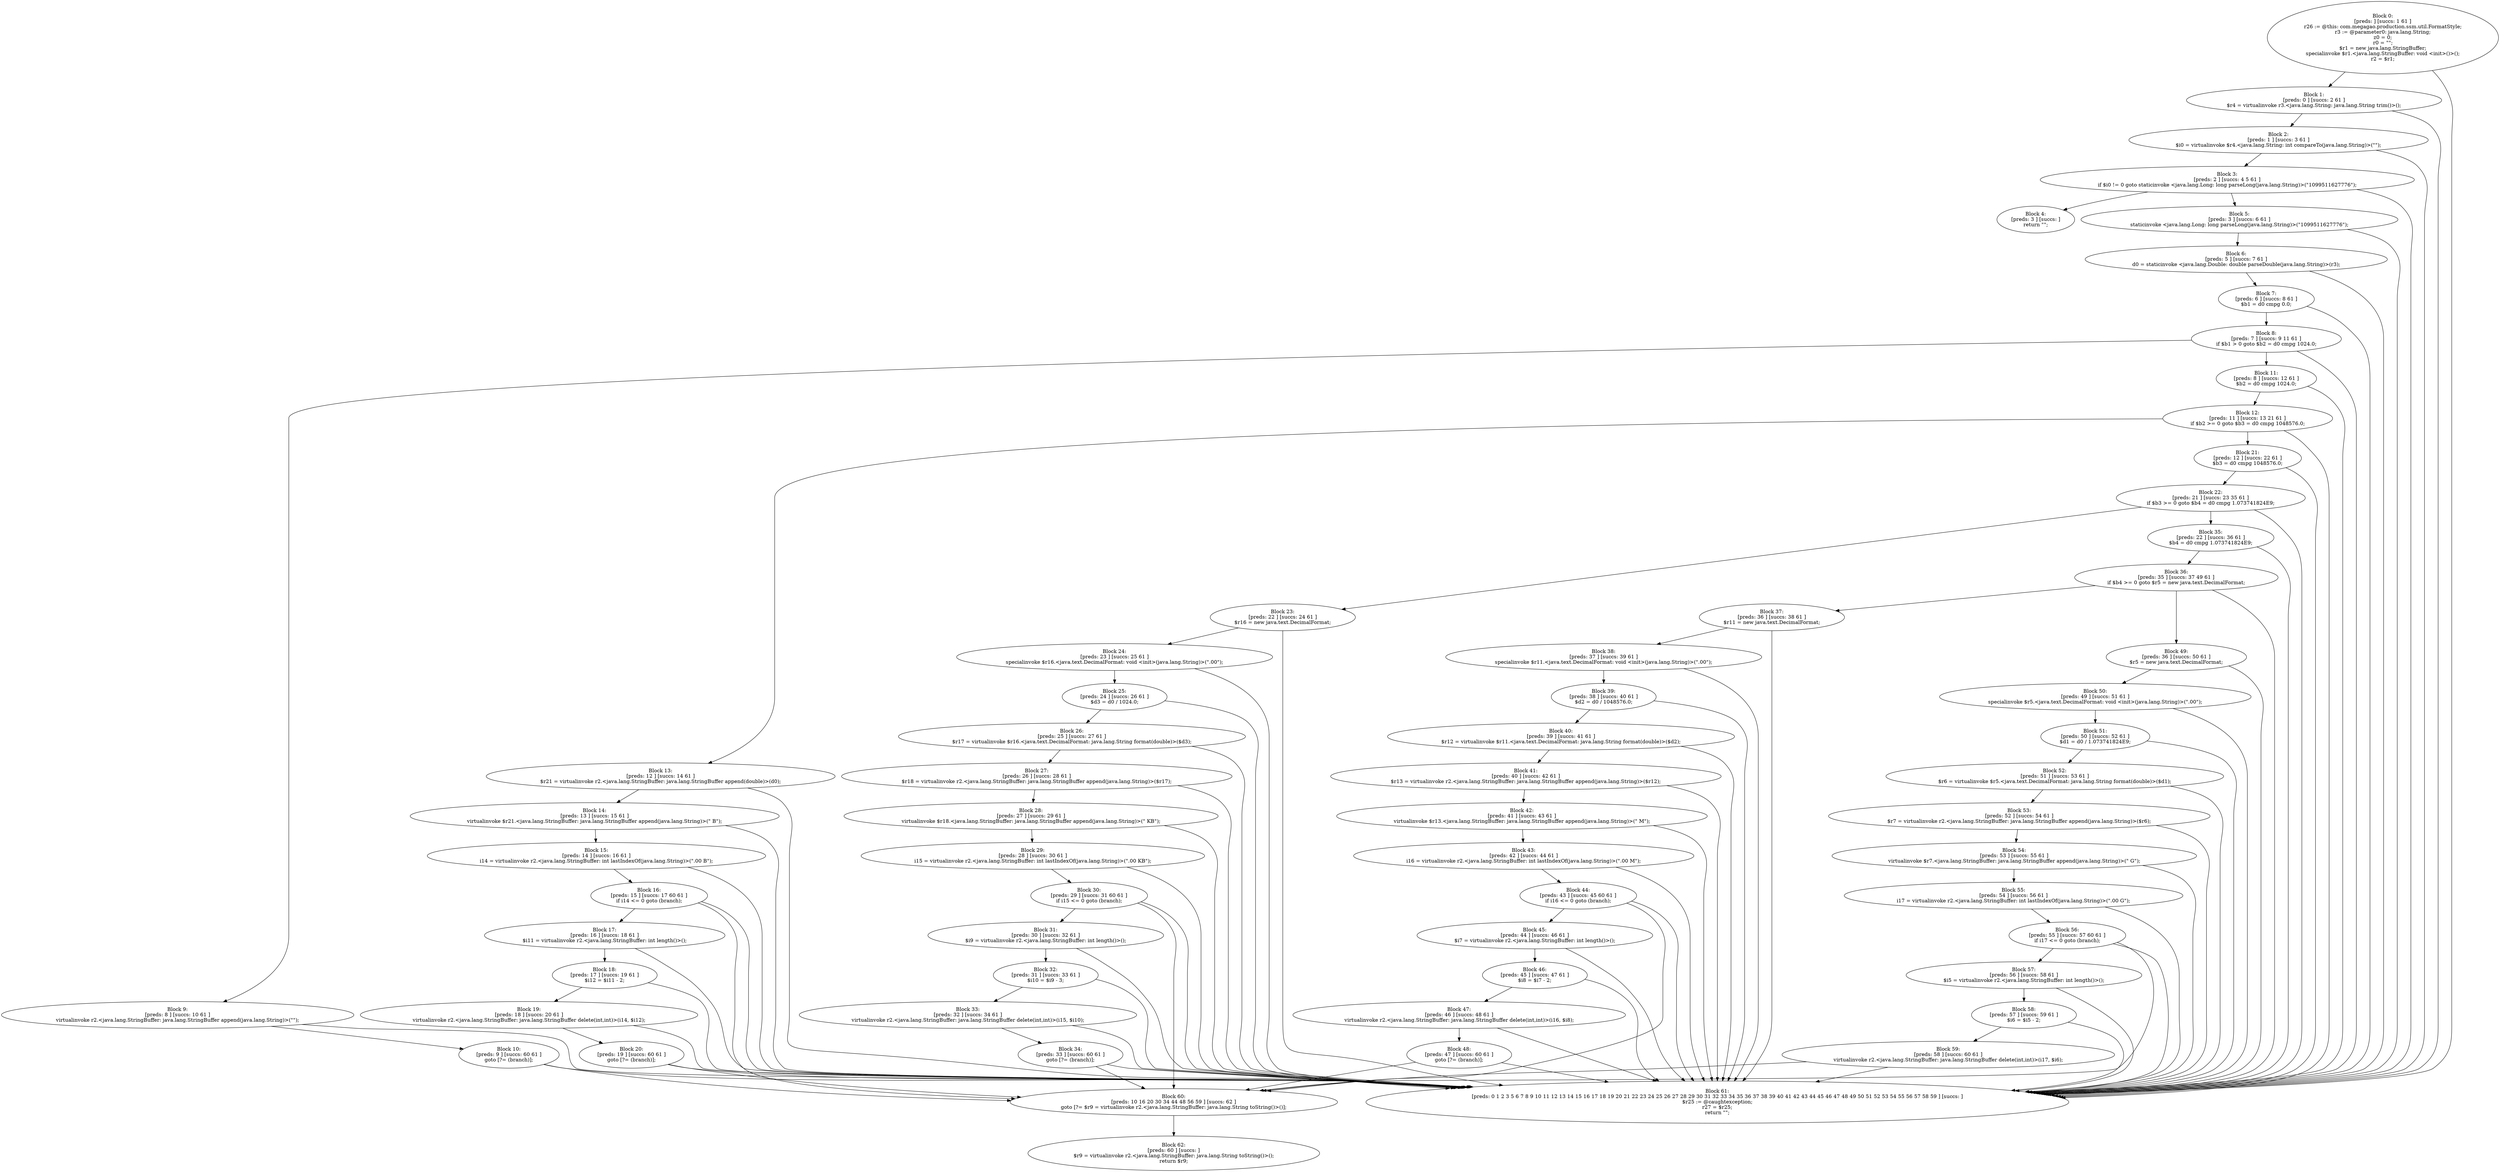 digraph "unitGraph" {
    "Block 0:
[preds: ] [succs: 1 61 ]
r26 := @this: com.megagao.production.ssm.util.FormatStyle;
r3 := @parameter0: java.lang.String;
z0 = 0;
r0 = \"\";
$r1 = new java.lang.StringBuffer;
specialinvoke $r1.<java.lang.StringBuffer: void <init>()>();
r2 = $r1;
"
    "Block 1:
[preds: 0 ] [succs: 2 61 ]
$r4 = virtualinvoke r3.<java.lang.String: java.lang.String trim()>();
"
    "Block 2:
[preds: 1 ] [succs: 3 61 ]
$i0 = virtualinvoke $r4.<java.lang.String: int compareTo(java.lang.String)>(\"\");
"
    "Block 3:
[preds: 2 ] [succs: 4 5 61 ]
if $i0 != 0 goto staticinvoke <java.lang.Long: long parseLong(java.lang.String)>(\"1099511627776\");
"
    "Block 4:
[preds: 3 ] [succs: ]
return \"\";
"
    "Block 5:
[preds: 3 ] [succs: 6 61 ]
staticinvoke <java.lang.Long: long parseLong(java.lang.String)>(\"1099511627776\");
"
    "Block 6:
[preds: 5 ] [succs: 7 61 ]
d0 = staticinvoke <java.lang.Double: double parseDouble(java.lang.String)>(r3);
"
    "Block 7:
[preds: 6 ] [succs: 8 61 ]
$b1 = d0 cmpg 0.0;
"
    "Block 8:
[preds: 7 ] [succs: 9 11 61 ]
if $b1 > 0 goto $b2 = d0 cmpg 1024.0;
"
    "Block 9:
[preds: 8 ] [succs: 10 61 ]
virtualinvoke r2.<java.lang.StringBuffer: java.lang.StringBuffer append(java.lang.String)>(\"\");
"
    "Block 10:
[preds: 9 ] [succs: 60 61 ]
goto [?= (branch)];
"
    "Block 11:
[preds: 8 ] [succs: 12 61 ]
$b2 = d0 cmpg 1024.0;
"
    "Block 12:
[preds: 11 ] [succs: 13 21 61 ]
if $b2 >= 0 goto $b3 = d0 cmpg 1048576.0;
"
    "Block 13:
[preds: 12 ] [succs: 14 61 ]
$r21 = virtualinvoke r2.<java.lang.StringBuffer: java.lang.StringBuffer append(double)>(d0);
"
    "Block 14:
[preds: 13 ] [succs: 15 61 ]
virtualinvoke $r21.<java.lang.StringBuffer: java.lang.StringBuffer append(java.lang.String)>(\" B\");
"
    "Block 15:
[preds: 14 ] [succs: 16 61 ]
i14 = virtualinvoke r2.<java.lang.StringBuffer: int lastIndexOf(java.lang.String)>(\".00 B\");
"
    "Block 16:
[preds: 15 ] [succs: 17 60 61 ]
if i14 <= 0 goto (branch);
"
    "Block 17:
[preds: 16 ] [succs: 18 61 ]
$i11 = virtualinvoke r2.<java.lang.StringBuffer: int length()>();
"
    "Block 18:
[preds: 17 ] [succs: 19 61 ]
$i12 = $i11 - 2;
"
    "Block 19:
[preds: 18 ] [succs: 20 61 ]
virtualinvoke r2.<java.lang.StringBuffer: java.lang.StringBuffer delete(int,int)>(i14, $i12);
"
    "Block 20:
[preds: 19 ] [succs: 60 61 ]
goto [?= (branch)];
"
    "Block 21:
[preds: 12 ] [succs: 22 61 ]
$b3 = d0 cmpg 1048576.0;
"
    "Block 22:
[preds: 21 ] [succs: 23 35 61 ]
if $b3 >= 0 goto $b4 = d0 cmpg 1.073741824E9;
"
    "Block 23:
[preds: 22 ] [succs: 24 61 ]
$r16 = new java.text.DecimalFormat;
"
    "Block 24:
[preds: 23 ] [succs: 25 61 ]
specialinvoke $r16.<java.text.DecimalFormat: void <init>(java.lang.String)>(\".00\");
"
    "Block 25:
[preds: 24 ] [succs: 26 61 ]
$d3 = d0 / 1024.0;
"
    "Block 26:
[preds: 25 ] [succs: 27 61 ]
$r17 = virtualinvoke $r16.<java.text.DecimalFormat: java.lang.String format(double)>($d3);
"
    "Block 27:
[preds: 26 ] [succs: 28 61 ]
$r18 = virtualinvoke r2.<java.lang.StringBuffer: java.lang.StringBuffer append(java.lang.String)>($r17);
"
    "Block 28:
[preds: 27 ] [succs: 29 61 ]
virtualinvoke $r18.<java.lang.StringBuffer: java.lang.StringBuffer append(java.lang.String)>(\" KB\");
"
    "Block 29:
[preds: 28 ] [succs: 30 61 ]
i15 = virtualinvoke r2.<java.lang.StringBuffer: int lastIndexOf(java.lang.String)>(\".00 KB\");
"
    "Block 30:
[preds: 29 ] [succs: 31 60 61 ]
if i15 <= 0 goto (branch);
"
    "Block 31:
[preds: 30 ] [succs: 32 61 ]
$i9 = virtualinvoke r2.<java.lang.StringBuffer: int length()>();
"
    "Block 32:
[preds: 31 ] [succs: 33 61 ]
$i10 = $i9 - 3;
"
    "Block 33:
[preds: 32 ] [succs: 34 61 ]
virtualinvoke r2.<java.lang.StringBuffer: java.lang.StringBuffer delete(int,int)>(i15, $i10);
"
    "Block 34:
[preds: 33 ] [succs: 60 61 ]
goto [?= (branch)];
"
    "Block 35:
[preds: 22 ] [succs: 36 61 ]
$b4 = d0 cmpg 1.073741824E9;
"
    "Block 36:
[preds: 35 ] [succs: 37 49 61 ]
if $b4 >= 0 goto $r5 = new java.text.DecimalFormat;
"
    "Block 37:
[preds: 36 ] [succs: 38 61 ]
$r11 = new java.text.DecimalFormat;
"
    "Block 38:
[preds: 37 ] [succs: 39 61 ]
specialinvoke $r11.<java.text.DecimalFormat: void <init>(java.lang.String)>(\".00\");
"
    "Block 39:
[preds: 38 ] [succs: 40 61 ]
$d2 = d0 / 1048576.0;
"
    "Block 40:
[preds: 39 ] [succs: 41 61 ]
$r12 = virtualinvoke $r11.<java.text.DecimalFormat: java.lang.String format(double)>($d2);
"
    "Block 41:
[preds: 40 ] [succs: 42 61 ]
$r13 = virtualinvoke r2.<java.lang.StringBuffer: java.lang.StringBuffer append(java.lang.String)>($r12);
"
    "Block 42:
[preds: 41 ] [succs: 43 61 ]
virtualinvoke $r13.<java.lang.StringBuffer: java.lang.StringBuffer append(java.lang.String)>(\" M\");
"
    "Block 43:
[preds: 42 ] [succs: 44 61 ]
i16 = virtualinvoke r2.<java.lang.StringBuffer: int lastIndexOf(java.lang.String)>(\".00 M\");
"
    "Block 44:
[preds: 43 ] [succs: 45 60 61 ]
if i16 <= 0 goto (branch);
"
    "Block 45:
[preds: 44 ] [succs: 46 61 ]
$i7 = virtualinvoke r2.<java.lang.StringBuffer: int length()>();
"
    "Block 46:
[preds: 45 ] [succs: 47 61 ]
$i8 = $i7 - 2;
"
    "Block 47:
[preds: 46 ] [succs: 48 61 ]
virtualinvoke r2.<java.lang.StringBuffer: java.lang.StringBuffer delete(int,int)>(i16, $i8);
"
    "Block 48:
[preds: 47 ] [succs: 60 61 ]
goto [?= (branch)];
"
    "Block 49:
[preds: 36 ] [succs: 50 61 ]
$r5 = new java.text.DecimalFormat;
"
    "Block 50:
[preds: 49 ] [succs: 51 61 ]
specialinvoke $r5.<java.text.DecimalFormat: void <init>(java.lang.String)>(\".00\");
"
    "Block 51:
[preds: 50 ] [succs: 52 61 ]
$d1 = d0 / 1.073741824E9;
"
    "Block 52:
[preds: 51 ] [succs: 53 61 ]
$r6 = virtualinvoke $r5.<java.text.DecimalFormat: java.lang.String format(double)>($d1);
"
    "Block 53:
[preds: 52 ] [succs: 54 61 ]
$r7 = virtualinvoke r2.<java.lang.StringBuffer: java.lang.StringBuffer append(java.lang.String)>($r6);
"
    "Block 54:
[preds: 53 ] [succs: 55 61 ]
virtualinvoke $r7.<java.lang.StringBuffer: java.lang.StringBuffer append(java.lang.String)>(\" G\");
"
    "Block 55:
[preds: 54 ] [succs: 56 61 ]
i17 = virtualinvoke r2.<java.lang.StringBuffer: int lastIndexOf(java.lang.String)>(\".00 G\");
"
    "Block 56:
[preds: 55 ] [succs: 57 60 61 ]
if i17 <= 0 goto (branch);
"
    "Block 57:
[preds: 56 ] [succs: 58 61 ]
$i5 = virtualinvoke r2.<java.lang.StringBuffer: int length()>();
"
    "Block 58:
[preds: 57 ] [succs: 59 61 ]
$i6 = $i5 - 2;
"
    "Block 59:
[preds: 58 ] [succs: 60 61 ]
virtualinvoke r2.<java.lang.StringBuffer: java.lang.StringBuffer delete(int,int)>(i17, $i6);
"
    "Block 60:
[preds: 10 16 20 30 34 44 48 56 59 ] [succs: 62 ]
goto [?= $r9 = virtualinvoke r2.<java.lang.StringBuffer: java.lang.String toString()>()];
"
    "Block 61:
[preds: 0 1 2 3 5 6 7 8 9 10 11 12 13 14 15 16 17 18 19 20 21 22 23 24 25 26 27 28 29 30 31 32 33 34 35 36 37 38 39 40 41 42 43 44 45 46 47 48 49 50 51 52 53 54 55 56 57 58 59 ] [succs: ]
$r25 := @caughtexception;
r27 = $r25;
return \"\";
"
    "Block 62:
[preds: 60 ] [succs: ]
$r9 = virtualinvoke r2.<java.lang.StringBuffer: java.lang.String toString()>();
return $r9;
"
    "Block 0:
[preds: ] [succs: 1 61 ]
r26 := @this: com.megagao.production.ssm.util.FormatStyle;
r3 := @parameter0: java.lang.String;
z0 = 0;
r0 = \"\";
$r1 = new java.lang.StringBuffer;
specialinvoke $r1.<java.lang.StringBuffer: void <init>()>();
r2 = $r1;
"->"Block 1:
[preds: 0 ] [succs: 2 61 ]
$r4 = virtualinvoke r3.<java.lang.String: java.lang.String trim()>();
";
    "Block 0:
[preds: ] [succs: 1 61 ]
r26 := @this: com.megagao.production.ssm.util.FormatStyle;
r3 := @parameter0: java.lang.String;
z0 = 0;
r0 = \"\";
$r1 = new java.lang.StringBuffer;
specialinvoke $r1.<java.lang.StringBuffer: void <init>()>();
r2 = $r1;
"->"Block 61:
[preds: 0 1 2 3 5 6 7 8 9 10 11 12 13 14 15 16 17 18 19 20 21 22 23 24 25 26 27 28 29 30 31 32 33 34 35 36 37 38 39 40 41 42 43 44 45 46 47 48 49 50 51 52 53 54 55 56 57 58 59 ] [succs: ]
$r25 := @caughtexception;
r27 = $r25;
return \"\";
";
    "Block 1:
[preds: 0 ] [succs: 2 61 ]
$r4 = virtualinvoke r3.<java.lang.String: java.lang.String trim()>();
"->"Block 2:
[preds: 1 ] [succs: 3 61 ]
$i0 = virtualinvoke $r4.<java.lang.String: int compareTo(java.lang.String)>(\"\");
";
    "Block 1:
[preds: 0 ] [succs: 2 61 ]
$r4 = virtualinvoke r3.<java.lang.String: java.lang.String trim()>();
"->"Block 61:
[preds: 0 1 2 3 5 6 7 8 9 10 11 12 13 14 15 16 17 18 19 20 21 22 23 24 25 26 27 28 29 30 31 32 33 34 35 36 37 38 39 40 41 42 43 44 45 46 47 48 49 50 51 52 53 54 55 56 57 58 59 ] [succs: ]
$r25 := @caughtexception;
r27 = $r25;
return \"\";
";
    "Block 2:
[preds: 1 ] [succs: 3 61 ]
$i0 = virtualinvoke $r4.<java.lang.String: int compareTo(java.lang.String)>(\"\");
"->"Block 3:
[preds: 2 ] [succs: 4 5 61 ]
if $i0 != 0 goto staticinvoke <java.lang.Long: long parseLong(java.lang.String)>(\"1099511627776\");
";
    "Block 2:
[preds: 1 ] [succs: 3 61 ]
$i0 = virtualinvoke $r4.<java.lang.String: int compareTo(java.lang.String)>(\"\");
"->"Block 61:
[preds: 0 1 2 3 5 6 7 8 9 10 11 12 13 14 15 16 17 18 19 20 21 22 23 24 25 26 27 28 29 30 31 32 33 34 35 36 37 38 39 40 41 42 43 44 45 46 47 48 49 50 51 52 53 54 55 56 57 58 59 ] [succs: ]
$r25 := @caughtexception;
r27 = $r25;
return \"\";
";
    "Block 3:
[preds: 2 ] [succs: 4 5 61 ]
if $i0 != 0 goto staticinvoke <java.lang.Long: long parseLong(java.lang.String)>(\"1099511627776\");
"->"Block 4:
[preds: 3 ] [succs: ]
return \"\";
";
    "Block 3:
[preds: 2 ] [succs: 4 5 61 ]
if $i0 != 0 goto staticinvoke <java.lang.Long: long parseLong(java.lang.String)>(\"1099511627776\");
"->"Block 5:
[preds: 3 ] [succs: 6 61 ]
staticinvoke <java.lang.Long: long parseLong(java.lang.String)>(\"1099511627776\");
";
    "Block 3:
[preds: 2 ] [succs: 4 5 61 ]
if $i0 != 0 goto staticinvoke <java.lang.Long: long parseLong(java.lang.String)>(\"1099511627776\");
"->"Block 61:
[preds: 0 1 2 3 5 6 7 8 9 10 11 12 13 14 15 16 17 18 19 20 21 22 23 24 25 26 27 28 29 30 31 32 33 34 35 36 37 38 39 40 41 42 43 44 45 46 47 48 49 50 51 52 53 54 55 56 57 58 59 ] [succs: ]
$r25 := @caughtexception;
r27 = $r25;
return \"\";
";
    "Block 5:
[preds: 3 ] [succs: 6 61 ]
staticinvoke <java.lang.Long: long parseLong(java.lang.String)>(\"1099511627776\");
"->"Block 6:
[preds: 5 ] [succs: 7 61 ]
d0 = staticinvoke <java.lang.Double: double parseDouble(java.lang.String)>(r3);
";
    "Block 5:
[preds: 3 ] [succs: 6 61 ]
staticinvoke <java.lang.Long: long parseLong(java.lang.String)>(\"1099511627776\");
"->"Block 61:
[preds: 0 1 2 3 5 6 7 8 9 10 11 12 13 14 15 16 17 18 19 20 21 22 23 24 25 26 27 28 29 30 31 32 33 34 35 36 37 38 39 40 41 42 43 44 45 46 47 48 49 50 51 52 53 54 55 56 57 58 59 ] [succs: ]
$r25 := @caughtexception;
r27 = $r25;
return \"\";
";
    "Block 6:
[preds: 5 ] [succs: 7 61 ]
d0 = staticinvoke <java.lang.Double: double parseDouble(java.lang.String)>(r3);
"->"Block 7:
[preds: 6 ] [succs: 8 61 ]
$b1 = d0 cmpg 0.0;
";
    "Block 6:
[preds: 5 ] [succs: 7 61 ]
d0 = staticinvoke <java.lang.Double: double parseDouble(java.lang.String)>(r3);
"->"Block 61:
[preds: 0 1 2 3 5 6 7 8 9 10 11 12 13 14 15 16 17 18 19 20 21 22 23 24 25 26 27 28 29 30 31 32 33 34 35 36 37 38 39 40 41 42 43 44 45 46 47 48 49 50 51 52 53 54 55 56 57 58 59 ] [succs: ]
$r25 := @caughtexception;
r27 = $r25;
return \"\";
";
    "Block 7:
[preds: 6 ] [succs: 8 61 ]
$b1 = d0 cmpg 0.0;
"->"Block 8:
[preds: 7 ] [succs: 9 11 61 ]
if $b1 > 0 goto $b2 = d0 cmpg 1024.0;
";
    "Block 7:
[preds: 6 ] [succs: 8 61 ]
$b1 = d0 cmpg 0.0;
"->"Block 61:
[preds: 0 1 2 3 5 6 7 8 9 10 11 12 13 14 15 16 17 18 19 20 21 22 23 24 25 26 27 28 29 30 31 32 33 34 35 36 37 38 39 40 41 42 43 44 45 46 47 48 49 50 51 52 53 54 55 56 57 58 59 ] [succs: ]
$r25 := @caughtexception;
r27 = $r25;
return \"\";
";
    "Block 8:
[preds: 7 ] [succs: 9 11 61 ]
if $b1 > 0 goto $b2 = d0 cmpg 1024.0;
"->"Block 9:
[preds: 8 ] [succs: 10 61 ]
virtualinvoke r2.<java.lang.StringBuffer: java.lang.StringBuffer append(java.lang.String)>(\"\");
";
    "Block 8:
[preds: 7 ] [succs: 9 11 61 ]
if $b1 > 0 goto $b2 = d0 cmpg 1024.0;
"->"Block 11:
[preds: 8 ] [succs: 12 61 ]
$b2 = d0 cmpg 1024.0;
";
    "Block 8:
[preds: 7 ] [succs: 9 11 61 ]
if $b1 > 0 goto $b2 = d0 cmpg 1024.0;
"->"Block 61:
[preds: 0 1 2 3 5 6 7 8 9 10 11 12 13 14 15 16 17 18 19 20 21 22 23 24 25 26 27 28 29 30 31 32 33 34 35 36 37 38 39 40 41 42 43 44 45 46 47 48 49 50 51 52 53 54 55 56 57 58 59 ] [succs: ]
$r25 := @caughtexception;
r27 = $r25;
return \"\";
";
    "Block 9:
[preds: 8 ] [succs: 10 61 ]
virtualinvoke r2.<java.lang.StringBuffer: java.lang.StringBuffer append(java.lang.String)>(\"\");
"->"Block 10:
[preds: 9 ] [succs: 60 61 ]
goto [?= (branch)];
";
    "Block 9:
[preds: 8 ] [succs: 10 61 ]
virtualinvoke r2.<java.lang.StringBuffer: java.lang.StringBuffer append(java.lang.String)>(\"\");
"->"Block 61:
[preds: 0 1 2 3 5 6 7 8 9 10 11 12 13 14 15 16 17 18 19 20 21 22 23 24 25 26 27 28 29 30 31 32 33 34 35 36 37 38 39 40 41 42 43 44 45 46 47 48 49 50 51 52 53 54 55 56 57 58 59 ] [succs: ]
$r25 := @caughtexception;
r27 = $r25;
return \"\";
";
    "Block 10:
[preds: 9 ] [succs: 60 61 ]
goto [?= (branch)];
"->"Block 60:
[preds: 10 16 20 30 34 44 48 56 59 ] [succs: 62 ]
goto [?= $r9 = virtualinvoke r2.<java.lang.StringBuffer: java.lang.String toString()>()];
";
    "Block 10:
[preds: 9 ] [succs: 60 61 ]
goto [?= (branch)];
"->"Block 61:
[preds: 0 1 2 3 5 6 7 8 9 10 11 12 13 14 15 16 17 18 19 20 21 22 23 24 25 26 27 28 29 30 31 32 33 34 35 36 37 38 39 40 41 42 43 44 45 46 47 48 49 50 51 52 53 54 55 56 57 58 59 ] [succs: ]
$r25 := @caughtexception;
r27 = $r25;
return \"\";
";
    "Block 11:
[preds: 8 ] [succs: 12 61 ]
$b2 = d0 cmpg 1024.0;
"->"Block 12:
[preds: 11 ] [succs: 13 21 61 ]
if $b2 >= 0 goto $b3 = d0 cmpg 1048576.0;
";
    "Block 11:
[preds: 8 ] [succs: 12 61 ]
$b2 = d0 cmpg 1024.0;
"->"Block 61:
[preds: 0 1 2 3 5 6 7 8 9 10 11 12 13 14 15 16 17 18 19 20 21 22 23 24 25 26 27 28 29 30 31 32 33 34 35 36 37 38 39 40 41 42 43 44 45 46 47 48 49 50 51 52 53 54 55 56 57 58 59 ] [succs: ]
$r25 := @caughtexception;
r27 = $r25;
return \"\";
";
    "Block 12:
[preds: 11 ] [succs: 13 21 61 ]
if $b2 >= 0 goto $b3 = d0 cmpg 1048576.0;
"->"Block 13:
[preds: 12 ] [succs: 14 61 ]
$r21 = virtualinvoke r2.<java.lang.StringBuffer: java.lang.StringBuffer append(double)>(d0);
";
    "Block 12:
[preds: 11 ] [succs: 13 21 61 ]
if $b2 >= 0 goto $b3 = d0 cmpg 1048576.0;
"->"Block 21:
[preds: 12 ] [succs: 22 61 ]
$b3 = d0 cmpg 1048576.0;
";
    "Block 12:
[preds: 11 ] [succs: 13 21 61 ]
if $b2 >= 0 goto $b3 = d0 cmpg 1048576.0;
"->"Block 61:
[preds: 0 1 2 3 5 6 7 8 9 10 11 12 13 14 15 16 17 18 19 20 21 22 23 24 25 26 27 28 29 30 31 32 33 34 35 36 37 38 39 40 41 42 43 44 45 46 47 48 49 50 51 52 53 54 55 56 57 58 59 ] [succs: ]
$r25 := @caughtexception;
r27 = $r25;
return \"\";
";
    "Block 13:
[preds: 12 ] [succs: 14 61 ]
$r21 = virtualinvoke r2.<java.lang.StringBuffer: java.lang.StringBuffer append(double)>(d0);
"->"Block 14:
[preds: 13 ] [succs: 15 61 ]
virtualinvoke $r21.<java.lang.StringBuffer: java.lang.StringBuffer append(java.lang.String)>(\" B\");
";
    "Block 13:
[preds: 12 ] [succs: 14 61 ]
$r21 = virtualinvoke r2.<java.lang.StringBuffer: java.lang.StringBuffer append(double)>(d0);
"->"Block 61:
[preds: 0 1 2 3 5 6 7 8 9 10 11 12 13 14 15 16 17 18 19 20 21 22 23 24 25 26 27 28 29 30 31 32 33 34 35 36 37 38 39 40 41 42 43 44 45 46 47 48 49 50 51 52 53 54 55 56 57 58 59 ] [succs: ]
$r25 := @caughtexception;
r27 = $r25;
return \"\";
";
    "Block 14:
[preds: 13 ] [succs: 15 61 ]
virtualinvoke $r21.<java.lang.StringBuffer: java.lang.StringBuffer append(java.lang.String)>(\" B\");
"->"Block 15:
[preds: 14 ] [succs: 16 61 ]
i14 = virtualinvoke r2.<java.lang.StringBuffer: int lastIndexOf(java.lang.String)>(\".00 B\");
";
    "Block 14:
[preds: 13 ] [succs: 15 61 ]
virtualinvoke $r21.<java.lang.StringBuffer: java.lang.StringBuffer append(java.lang.String)>(\" B\");
"->"Block 61:
[preds: 0 1 2 3 5 6 7 8 9 10 11 12 13 14 15 16 17 18 19 20 21 22 23 24 25 26 27 28 29 30 31 32 33 34 35 36 37 38 39 40 41 42 43 44 45 46 47 48 49 50 51 52 53 54 55 56 57 58 59 ] [succs: ]
$r25 := @caughtexception;
r27 = $r25;
return \"\";
";
    "Block 15:
[preds: 14 ] [succs: 16 61 ]
i14 = virtualinvoke r2.<java.lang.StringBuffer: int lastIndexOf(java.lang.String)>(\".00 B\");
"->"Block 16:
[preds: 15 ] [succs: 17 60 61 ]
if i14 <= 0 goto (branch);
";
    "Block 15:
[preds: 14 ] [succs: 16 61 ]
i14 = virtualinvoke r2.<java.lang.StringBuffer: int lastIndexOf(java.lang.String)>(\".00 B\");
"->"Block 61:
[preds: 0 1 2 3 5 6 7 8 9 10 11 12 13 14 15 16 17 18 19 20 21 22 23 24 25 26 27 28 29 30 31 32 33 34 35 36 37 38 39 40 41 42 43 44 45 46 47 48 49 50 51 52 53 54 55 56 57 58 59 ] [succs: ]
$r25 := @caughtexception;
r27 = $r25;
return \"\";
";
    "Block 16:
[preds: 15 ] [succs: 17 60 61 ]
if i14 <= 0 goto (branch);
"->"Block 17:
[preds: 16 ] [succs: 18 61 ]
$i11 = virtualinvoke r2.<java.lang.StringBuffer: int length()>();
";
    "Block 16:
[preds: 15 ] [succs: 17 60 61 ]
if i14 <= 0 goto (branch);
"->"Block 60:
[preds: 10 16 20 30 34 44 48 56 59 ] [succs: 62 ]
goto [?= $r9 = virtualinvoke r2.<java.lang.StringBuffer: java.lang.String toString()>()];
";
    "Block 16:
[preds: 15 ] [succs: 17 60 61 ]
if i14 <= 0 goto (branch);
"->"Block 61:
[preds: 0 1 2 3 5 6 7 8 9 10 11 12 13 14 15 16 17 18 19 20 21 22 23 24 25 26 27 28 29 30 31 32 33 34 35 36 37 38 39 40 41 42 43 44 45 46 47 48 49 50 51 52 53 54 55 56 57 58 59 ] [succs: ]
$r25 := @caughtexception;
r27 = $r25;
return \"\";
";
    "Block 17:
[preds: 16 ] [succs: 18 61 ]
$i11 = virtualinvoke r2.<java.lang.StringBuffer: int length()>();
"->"Block 18:
[preds: 17 ] [succs: 19 61 ]
$i12 = $i11 - 2;
";
    "Block 17:
[preds: 16 ] [succs: 18 61 ]
$i11 = virtualinvoke r2.<java.lang.StringBuffer: int length()>();
"->"Block 61:
[preds: 0 1 2 3 5 6 7 8 9 10 11 12 13 14 15 16 17 18 19 20 21 22 23 24 25 26 27 28 29 30 31 32 33 34 35 36 37 38 39 40 41 42 43 44 45 46 47 48 49 50 51 52 53 54 55 56 57 58 59 ] [succs: ]
$r25 := @caughtexception;
r27 = $r25;
return \"\";
";
    "Block 18:
[preds: 17 ] [succs: 19 61 ]
$i12 = $i11 - 2;
"->"Block 19:
[preds: 18 ] [succs: 20 61 ]
virtualinvoke r2.<java.lang.StringBuffer: java.lang.StringBuffer delete(int,int)>(i14, $i12);
";
    "Block 18:
[preds: 17 ] [succs: 19 61 ]
$i12 = $i11 - 2;
"->"Block 61:
[preds: 0 1 2 3 5 6 7 8 9 10 11 12 13 14 15 16 17 18 19 20 21 22 23 24 25 26 27 28 29 30 31 32 33 34 35 36 37 38 39 40 41 42 43 44 45 46 47 48 49 50 51 52 53 54 55 56 57 58 59 ] [succs: ]
$r25 := @caughtexception;
r27 = $r25;
return \"\";
";
    "Block 19:
[preds: 18 ] [succs: 20 61 ]
virtualinvoke r2.<java.lang.StringBuffer: java.lang.StringBuffer delete(int,int)>(i14, $i12);
"->"Block 20:
[preds: 19 ] [succs: 60 61 ]
goto [?= (branch)];
";
    "Block 19:
[preds: 18 ] [succs: 20 61 ]
virtualinvoke r2.<java.lang.StringBuffer: java.lang.StringBuffer delete(int,int)>(i14, $i12);
"->"Block 61:
[preds: 0 1 2 3 5 6 7 8 9 10 11 12 13 14 15 16 17 18 19 20 21 22 23 24 25 26 27 28 29 30 31 32 33 34 35 36 37 38 39 40 41 42 43 44 45 46 47 48 49 50 51 52 53 54 55 56 57 58 59 ] [succs: ]
$r25 := @caughtexception;
r27 = $r25;
return \"\";
";
    "Block 20:
[preds: 19 ] [succs: 60 61 ]
goto [?= (branch)];
"->"Block 60:
[preds: 10 16 20 30 34 44 48 56 59 ] [succs: 62 ]
goto [?= $r9 = virtualinvoke r2.<java.lang.StringBuffer: java.lang.String toString()>()];
";
    "Block 20:
[preds: 19 ] [succs: 60 61 ]
goto [?= (branch)];
"->"Block 61:
[preds: 0 1 2 3 5 6 7 8 9 10 11 12 13 14 15 16 17 18 19 20 21 22 23 24 25 26 27 28 29 30 31 32 33 34 35 36 37 38 39 40 41 42 43 44 45 46 47 48 49 50 51 52 53 54 55 56 57 58 59 ] [succs: ]
$r25 := @caughtexception;
r27 = $r25;
return \"\";
";
    "Block 21:
[preds: 12 ] [succs: 22 61 ]
$b3 = d0 cmpg 1048576.0;
"->"Block 22:
[preds: 21 ] [succs: 23 35 61 ]
if $b3 >= 0 goto $b4 = d0 cmpg 1.073741824E9;
";
    "Block 21:
[preds: 12 ] [succs: 22 61 ]
$b3 = d0 cmpg 1048576.0;
"->"Block 61:
[preds: 0 1 2 3 5 6 7 8 9 10 11 12 13 14 15 16 17 18 19 20 21 22 23 24 25 26 27 28 29 30 31 32 33 34 35 36 37 38 39 40 41 42 43 44 45 46 47 48 49 50 51 52 53 54 55 56 57 58 59 ] [succs: ]
$r25 := @caughtexception;
r27 = $r25;
return \"\";
";
    "Block 22:
[preds: 21 ] [succs: 23 35 61 ]
if $b3 >= 0 goto $b4 = d0 cmpg 1.073741824E9;
"->"Block 23:
[preds: 22 ] [succs: 24 61 ]
$r16 = new java.text.DecimalFormat;
";
    "Block 22:
[preds: 21 ] [succs: 23 35 61 ]
if $b3 >= 0 goto $b4 = d0 cmpg 1.073741824E9;
"->"Block 35:
[preds: 22 ] [succs: 36 61 ]
$b4 = d0 cmpg 1.073741824E9;
";
    "Block 22:
[preds: 21 ] [succs: 23 35 61 ]
if $b3 >= 0 goto $b4 = d0 cmpg 1.073741824E9;
"->"Block 61:
[preds: 0 1 2 3 5 6 7 8 9 10 11 12 13 14 15 16 17 18 19 20 21 22 23 24 25 26 27 28 29 30 31 32 33 34 35 36 37 38 39 40 41 42 43 44 45 46 47 48 49 50 51 52 53 54 55 56 57 58 59 ] [succs: ]
$r25 := @caughtexception;
r27 = $r25;
return \"\";
";
    "Block 23:
[preds: 22 ] [succs: 24 61 ]
$r16 = new java.text.DecimalFormat;
"->"Block 24:
[preds: 23 ] [succs: 25 61 ]
specialinvoke $r16.<java.text.DecimalFormat: void <init>(java.lang.String)>(\".00\");
";
    "Block 23:
[preds: 22 ] [succs: 24 61 ]
$r16 = new java.text.DecimalFormat;
"->"Block 61:
[preds: 0 1 2 3 5 6 7 8 9 10 11 12 13 14 15 16 17 18 19 20 21 22 23 24 25 26 27 28 29 30 31 32 33 34 35 36 37 38 39 40 41 42 43 44 45 46 47 48 49 50 51 52 53 54 55 56 57 58 59 ] [succs: ]
$r25 := @caughtexception;
r27 = $r25;
return \"\";
";
    "Block 24:
[preds: 23 ] [succs: 25 61 ]
specialinvoke $r16.<java.text.DecimalFormat: void <init>(java.lang.String)>(\".00\");
"->"Block 25:
[preds: 24 ] [succs: 26 61 ]
$d3 = d0 / 1024.0;
";
    "Block 24:
[preds: 23 ] [succs: 25 61 ]
specialinvoke $r16.<java.text.DecimalFormat: void <init>(java.lang.String)>(\".00\");
"->"Block 61:
[preds: 0 1 2 3 5 6 7 8 9 10 11 12 13 14 15 16 17 18 19 20 21 22 23 24 25 26 27 28 29 30 31 32 33 34 35 36 37 38 39 40 41 42 43 44 45 46 47 48 49 50 51 52 53 54 55 56 57 58 59 ] [succs: ]
$r25 := @caughtexception;
r27 = $r25;
return \"\";
";
    "Block 25:
[preds: 24 ] [succs: 26 61 ]
$d3 = d0 / 1024.0;
"->"Block 26:
[preds: 25 ] [succs: 27 61 ]
$r17 = virtualinvoke $r16.<java.text.DecimalFormat: java.lang.String format(double)>($d3);
";
    "Block 25:
[preds: 24 ] [succs: 26 61 ]
$d3 = d0 / 1024.0;
"->"Block 61:
[preds: 0 1 2 3 5 6 7 8 9 10 11 12 13 14 15 16 17 18 19 20 21 22 23 24 25 26 27 28 29 30 31 32 33 34 35 36 37 38 39 40 41 42 43 44 45 46 47 48 49 50 51 52 53 54 55 56 57 58 59 ] [succs: ]
$r25 := @caughtexception;
r27 = $r25;
return \"\";
";
    "Block 26:
[preds: 25 ] [succs: 27 61 ]
$r17 = virtualinvoke $r16.<java.text.DecimalFormat: java.lang.String format(double)>($d3);
"->"Block 27:
[preds: 26 ] [succs: 28 61 ]
$r18 = virtualinvoke r2.<java.lang.StringBuffer: java.lang.StringBuffer append(java.lang.String)>($r17);
";
    "Block 26:
[preds: 25 ] [succs: 27 61 ]
$r17 = virtualinvoke $r16.<java.text.DecimalFormat: java.lang.String format(double)>($d3);
"->"Block 61:
[preds: 0 1 2 3 5 6 7 8 9 10 11 12 13 14 15 16 17 18 19 20 21 22 23 24 25 26 27 28 29 30 31 32 33 34 35 36 37 38 39 40 41 42 43 44 45 46 47 48 49 50 51 52 53 54 55 56 57 58 59 ] [succs: ]
$r25 := @caughtexception;
r27 = $r25;
return \"\";
";
    "Block 27:
[preds: 26 ] [succs: 28 61 ]
$r18 = virtualinvoke r2.<java.lang.StringBuffer: java.lang.StringBuffer append(java.lang.String)>($r17);
"->"Block 28:
[preds: 27 ] [succs: 29 61 ]
virtualinvoke $r18.<java.lang.StringBuffer: java.lang.StringBuffer append(java.lang.String)>(\" KB\");
";
    "Block 27:
[preds: 26 ] [succs: 28 61 ]
$r18 = virtualinvoke r2.<java.lang.StringBuffer: java.lang.StringBuffer append(java.lang.String)>($r17);
"->"Block 61:
[preds: 0 1 2 3 5 6 7 8 9 10 11 12 13 14 15 16 17 18 19 20 21 22 23 24 25 26 27 28 29 30 31 32 33 34 35 36 37 38 39 40 41 42 43 44 45 46 47 48 49 50 51 52 53 54 55 56 57 58 59 ] [succs: ]
$r25 := @caughtexception;
r27 = $r25;
return \"\";
";
    "Block 28:
[preds: 27 ] [succs: 29 61 ]
virtualinvoke $r18.<java.lang.StringBuffer: java.lang.StringBuffer append(java.lang.String)>(\" KB\");
"->"Block 29:
[preds: 28 ] [succs: 30 61 ]
i15 = virtualinvoke r2.<java.lang.StringBuffer: int lastIndexOf(java.lang.String)>(\".00 KB\");
";
    "Block 28:
[preds: 27 ] [succs: 29 61 ]
virtualinvoke $r18.<java.lang.StringBuffer: java.lang.StringBuffer append(java.lang.String)>(\" KB\");
"->"Block 61:
[preds: 0 1 2 3 5 6 7 8 9 10 11 12 13 14 15 16 17 18 19 20 21 22 23 24 25 26 27 28 29 30 31 32 33 34 35 36 37 38 39 40 41 42 43 44 45 46 47 48 49 50 51 52 53 54 55 56 57 58 59 ] [succs: ]
$r25 := @caughtexception;
r27 = $r25;
return \"\";
";
    "Block 29:
[preds: 28 ] [succs: 30 61 ]
i15 = virtualinvoke r2.<java.lang.StringBuffer: int lastIndexOf(java.lang.String)>(\".00 KB\");
"->"Block 30:
[preds: 29 ] [succs: 31 60 61 ]
if i15 <= 0 goto (branch);
";
    "Block 29:
[preds: 28 ] [succs: 30 61 ]
i15 = virtualinvoke r2.<java.lang.StringBuffer: int lastIndexOf(java.lang.String)>(\".00 KB\");
"->"Block 61:
[preds: 0 1 2 3 5 6 7 8 9 10 11 12 13 14 15 16 17 18 19 20 21 22 23 24 25 26 27 28 29 30 31 32 33 34 35 36 37 38 39 40 41 42 43 44 45 46 47 48 49 50 51 52 53 54 55 56 57 58 59 ] [succs: ]
$r25 := @caughtexception;
r27 = $r25;
return \"\";
";
    "Block 30:
[preds: 29 ] [succs: 31 60 61 ]
if i15 <= 0 goto (branch);
"->"Block 31:
[preds: 30 ] [succs: 32 61 ]
$i9 = virtualinvoke r2.<java.lang.StringBuffer: int length()>();
";
    "Block 30:
[preds: 29 ] [succs: 31 60 61 ]
if i15 <= 0 goto (branch);
"->"Block 60:
[preds: 10 16 20 30 34 44 48 56 59 ] [succs: 62 ]
goto [?= $r9 = virtualinvoke r2.<java.lang.StringBuffer: java.lang.String toString()>()];
";
    "Block 30:
[preds: 29 ] [succs: 31 60 61 ]
if i15 <= 0 goto (branch);
"->"Block 61:
[preds: 0 1 2 3 5 6 7 8 9 10 11 12 13 14 15 16 17 18 19 20 21 22 23 24 25 26 27 28 29 30 31 32 33 34 35 36 37 38 39 40 41 42 43 44 45 46 47 48 49 50 51 52 53 54 55 56 57 58 59 ] [succs: ]
$r25 := @caughtexception;
r27 = $r25;
return \"\";
";
    "Block 31:
[preds: 30 ] [succs: 32 61 ]
$i9 = virtualinvoke r2.<java.lang.StringBuffer: int length()>();
"->"Block 32:
[preds: 31 ] [succs: 33 61 ]
$i10 = $i9 - 3;
";
    "Block 31:
[preds: 30 ] [succs: 32 61 ]
$i9 = virtualinvoke r2.<java.lang.StringBuffer: int length()>();
"->"Block 61:
[preds: 0 1 2 3 5 6 7 8 9 10 11 12 13 14 15 16 17 18 19 20 21 22 23 24 25 26 27 28 29 30 31 32 33 34 35 36 37 38 39 40 41 42 43 44 45 46 47 48 49 50 51 52 53 54 55 56 57 58 59 ] [succs: ]
$r25 := @caughtexception;
r27 = $r25;
return \"\";
";
    "Block 32:
[preds: 31 ] [succs: 33 61 ]
$i10 = $i9 - 3;
"->"Block 33:
[preds: 32 ] [succs: 34 61 ]
virtualinvoke r2.<java.lang.StringBuffer: java.lang.StringBuffer delete(int,int)>(i15, $i10);
";
    "Block 32:
[preds: 31 ] [succs: 33 61 ]
$i10 = $i9 - 3;
"->"Block 61:
[preds: 0 1 2 3 5 6 7 8 9 10 11 12 13 14 15 16 17 18 19 20 21 22 23 24 25 26 27 28 29 30 31 32 33 34 35 36 37 38 39 40 41 42 43 44 45 46 47 48 49 50 51 52 53 54 55 56 57 58 59 ] [succs: ]
$r25 := @caughtexception;
r27 = $r25;
return \"\";
";
    "Block 33:
[preds: 32 ] [succs: 34 61 ]
virtualinvoke r2.<java.lang.StringBuffer: java.lang.StringBuffer delete(int,int)>(i15, $i10);
"->"Block 34:
[preds: 33 ] [succs: 60 61 ]
goto [?= (branch)];
";
    "Block 33:
[preds: 32 ] [succs: 34 61 ]
virtualinvoke r2.<java.lang.StringBuffer: java.lang.StringBuffer delete(int,int)>(i15, $i10);
"->"Block 61:
[preds: 0 1 2 3 5 6 7 8 9 10 11 12 13 14 15 16 17 18 19 20 21 22 23 24 25 26 27 28 29 30 31 32 33 34 35 36 37 38 39 40 41 42 43 44 45 46 47 48 49 50 51 52 53 54 55 56 57 58 59 ] [succs: ]
$r25 := @caughtexception;
r27 = $r25;
return \"\";
";
    "Block 34:
[preds: 33 ] [succs: 60 61 ]
goto [?= (branch)];
"->"Block 60:
[preds: 10 16 20 30 34 44 48 56 59 ] [succs: 62 ]
goto [?= $r9 = virtualinvoke r2.<java.lang.StringBuffer: java.lang.String toString()>()];
";
    "Block 34:
[preds: 33 ] [succs: 60 61 ]
goto [?= (branch)];
"->"Block 61:
[preds: 0 1 2 3 5 6 7 8 9 10 11 12 13 14 15 16 17 18 19 20 21 22 23 24 25 26 27 28 29 30 31 32 33 34 35 36 37 38 39 40 41 42 43 44 45 46 47 48 49 50 51 52 53 54 55 56 57 58 59 ] [succs: ]
$r25 := @caughtexception;
r27 = $r25;
return \"\";
";
    "Block 35:
[preds: 22 ] [succs: 36 61 ]
$b4 = d0 cmpg 1.073741824E9;
"->"Block 36:
[preds: 35 ] [succs: 37 49 61 ]
if $b4 >= 0 goto $r5 = new java.text.DecimalFormat;
";
    "Block 35:
[preds: 22 ] [succs: 36 61 ]
$b4 = d0 cmpg 1.073741824E9;
"->"Block 61:
[preds: 0 1 2 3 5 6 7 8 9 10 11 12 13 14 15 16 17 18 19 20 21 22 23 24 25 26 27 28 29 30 31 32 33 34 35 36 37 38 39 40 41 42 43 44 45 46 47 48 49 50 51 52 53 54 55 56 57 58 59 ] [succs: ]
$r25 := @caughtexception;
r27 = $r25;
return \"\";
";
    "Block 36:
[preds: 35 ] [succs: 37 49 61 ]
if $b4 >= 0 goto $r5 = new java.text.DecimalFormat;
"->"Block 37:
[preds: 36 ] [succs: 38 61 ]
$r11 = new java.text.DecimalFormat;
";
    "Block 36:
[preds: 35 ] [succs: 37 49 61 ]
if $b4 >= 0 goto $r5 = new java.text.DecimalFormat;
"->"Block 49:
[preds: 36 ] [succs: 50 61 ]
$r5 = new java.text.DecimalFormat;
";
    "Block 36:
[preds: 35 ] [succs: 37 49 61 ]
if $b4 >= 0 goto $r5 = new java.text.DecimalFormat;
"->"Block 61:
[preds: 0 1 2 3 5 6 7 8 9 10 11 12 13 14 15 16 17 18 19 20 21 22 23 24 25 26 27 28 29 30 31 32 33 34 35 36 37 38 39 40 41 42 43 44 45 46 47 48 49 50 51 52 53 54 55 56 57 58 59 ] [succs: ]
$r25 := @caughtexception;
r27 = $r25;
return \"\";
";
    "Block 37:
[preds: 36 ] [succs: 38 61 ]
$r11 = new java.text.DecimalFormat;
"->"Block 38:
[preds: 37 ] [succs: 39 61 ]
specialinvoke $r11.<java.text.DecimalFormat: void <init>(java.lang.String)>(\".00\");
";
    "Block 37:
[preds: 36 ] [succs: 38 61 ]
$r11 = new java.text.DecimalFormat;
"->"Block 61:
[preds: 0 1 2 3 5 6 7 8 9 10 11 12 13 14 15 16 17 18 19 20 21 22 23 24 25 26 27 28 29 30 31 32 33 34 35 36 37 38 39 40 41 42 43 44 45 46 47 48 49 50 51 52 53 54 55 56 57 58 59 ] [succs: ]
$r25 := @caughtexception;
r27 = $r25;
return \"\";
";
    "Block 38:
[preds: 37 ] [succs: 39 61 ]
specialinvoke $r11.<java.text.DecimalFormat: void <init>(java.lang.String)>(\".00\");
"->"Block 39:
[preds: 38 ] [succs: 40 61 ]
$d2 = d0 / 1048576.0;
";
    "Block 38:
[preds: 37 ] [succs: 39 61 ]
specialinvoke $r11.<java.text.DecimalFormat: void <init>(java.lang.String)>(\".00\");
"->"Block 61:
[preds: 0 1 2 3 5 6 7 8 9 10 11 12 13 14 15 16 17 18 19 20 21 22 23 24 25 26 27 28 29 30 31 32 33 34 35 36 37 38 39 40 41 42 43 44 45 46 47 48 49 50 51 52 53 54 55 56 57 58 59 ] [succs: ]
$r25 := @caughtexception;
r27 = $r25;
return \"\";
";
    "Block 39:
[preds: 38 ] [succs: 40 61 ]
$d2 = d0 / 1048576.0;
"->"Block 40:
[preds: 39 ] [succs: 41 61 ]
$r12 = virtualinvoke $r11.<java.text.DecimalFormat: java.lang.String format(double)>($d2);
";
    "Block 39:
[preds: 38 ] [succs: 40 61 ]
$d2 = d0 / 1048576.0;
"->"Block 61:
[preds: 0 1 2 3 5 6 7 8 9 10 11 12 13 14 15 16 17 18 19 20 21 22 23 24 25 26 27 28 29 30 31 32 33 34 35 36 37 38 39 40 41 42 43 44 45 46 47 48 49 50 51 52 53 54 55 56 57 58 59 ] [succs: ]
$r25 := @caughtexception;
r27 = $r25;
return \"\";
";
    "Block 40:
[preds: 39 ] [succs: 41 61 ]
$r12 = virtualinvoke $r11.<java.text.DecimalFormat: java.lang.String format(double)>($d2);
"->"Block 41:
[preds: 40 ] [succs: 42 61 ]
$r13 = virtualinvoke r2.<java.lang.StringBuffer: java.lang.StringBuffer append(java.lang.String)>($r12);
";
    "Block 40:
[preds: 39 ] [succs: 41 61 ]
$r12 = virtualinvoke $r11.<java.text.DecimalFormat: java.lang.String format(double)>($d2);
"->"Block 61:
[preds: 0 1 2 3 5 6 7 8 9 10 11 12 13 14 15 16 17 18 19 20 21 22 23 24 25 26 27 28 29 30 31 32 33 34 35 36 37 38 39 40 41 42 43 44 45 46 47 48 49 50 51 52 53 54 55 56 57 58 59 ] [succs: ]
$r25 := @caughtexception;
r27 = $r25;
return \"\";
";
    "Block 41:
[preds: 40 ] [succs: 42 61 ]
$r13 = virtualinvoke r2.<java.lang.StringBuffer: java.lang.StringBuffer append(java.lang.String)>($r12);
"->"Block 42:
[preds: 41 ] [succs: 43 61 ]
virtualinvoke $r13.<java.lang.StringBuffer: java.lang.StringBuffer append(java.lang.String)>(\" M\");
";
    "Block 41:
[preds: 40 ] [succs: 42 61 ]
$r13 = virtualinvoke r2.<java.lang.StringBuffer: java.lang.StringBuffer append(java.lang.String)>($r12);
"->"Block 61:
[preds: 0 1 2 3 5 6 7 8 9 10 11 12 13 14 15 16 17 18 19 20 21 22 23 24 25 26 27 28 29 30 31 32 33 34 35 36 37 38 39 40 41 42 43 44 45 46 47 48 49 50 51 52 53 54 55 56 57 58 59 ] [succs: ]
$r25 := @caughtexception;
r27 = $r25;
return \"\";
";
    "Block 42:
[preds: 41 ] [succs: 43 61 ]
virtualinvoke $r13.<java.lang.StringBuffer: java.lang.StringBuffer append(java.lang.String)>(\" M\");
"->"Block 43:
[preds: 42 ] [succs: 44 61 ]
i16 = virtualinvoke r2.<java.lang.StringBuffer: int lastIndexOf(java.lang.String)>(\".00 M\");
";
    "Block 42:
[preds: 41 ] [succs: 43 61 ]
virtualinvoke $r13.<java.lang.StringBuffer: java.lang.StringBuffer append(java.lang.String)>(\" M\");
"->"Block 61:
[preds: 0 1 2 3 5 6 7 8 9 10 11 12 13 14 15 16 17 18 19 20 21 22 23 24 25 26 27 28 29 30 31 32 33 34 35 36 37 38 39 40 41 42 43 44 45 46 47 48 49 50 51 52 53 54 55 56 57 58 59 ] [succs: ]
$r25 := @caughtexception;
r27 = $r25;
return \"\";
";
    "Block 43:
[preds: 42 ] [succs: 44 61 ]
i16 = virtualinvoke r2.<java.lang.StringBuffer: int lastIndexOf(java.lang.String)>(\".00 M\");
"->"Block 44:
[preds: 43 ] [succs: 45 60 61 ]
if i16 <= 0 goto (branch);
";
    "Block 43:
[preds: 42 ] [succs: 44 61 ]
i16 = virtualinvoke r2.<java.lang.StringBuffer: int lastIndexOf(java.lang.String)>(\".00 M\");
"->"Block 61:
[preds: 0 1 2 3 5 6 7 8 9 10 11 12 13 14 15 16 17 18 19 20 21 22 23 24 25 26 27 28 29 30 31 32 33 34 35 36 37 38 39 40 41 42 43 44 45 46 47 48 49 50 51 52 53 54 55 56 57 58 59 ] [succs: ]
$r25 := @caughtexception;
r27 = $r25;
return \"\";
";
    "Block 44:
[preds: 43 ] [succs: 45 60 61 ]
if i16 <= 0 goto (branch);
"->"Block 45:
[preds: 44 ] [succs: 46 61 ]
$i7 = virtualinvoke r2.<java.lang.StringBuffer: int length()>();
";
    "Block 44:
[preds: 43 ] [succs: 45 60 61 ]
if i16 <= 0 goto (branch);
"->"Block 60:
[preds: 10 16 20 30 34 44 48 56 59 ] [succs: 62 ]
goto [?= $r9 = virtualinvoke r2.<java.lang.StringBuffer: java.lang.String toString()>()];
";
    "Block 44:
[preds: 43 ] [succs: 45 60 61 ]
if i16 <= 0 goto (branch);
"->"Block 61:
[preds: 0 1 2 3 5 6 7 8 9 10 11 12 13 14 15 16 17 18 19 20 21 22 23 24 25 26 27 28 29 30 31 32 33 34 35 36 37 38 39 40 41 42 43 44 45 46 47 48 49 50 51 52 53 54 55 56 57 58 59 ] [succs: ]
$r25 := @caughtexception;
r27 = $r25;
return \"\";
";
    "Block 45:
[preds: 44 ] [succs: 46 61 ]
$i7 = virtualinvoke r2.<java.lang.StringBuffer: int length()>();
"->"Block 46:
[preds: 45 ] [succs: 47 61 ]
$i8 = $i7 - 2;
";
    "Block 45:
[preds: 44 ] [succs: 46 61 ]
$i7 = virtualinvoke r2.<java.lang.StringBuffer: int length()>();
"->"Block 61:
[preds: 0 1 2 3 5 6 7 8 9 10 11 12 13 14 15 16 17 18 19 20 21 22 23 24 25 26 27 28 29 30 31 32 33 34 35 36 37 38 39 40 41 42 43 44 45 46 47 48 49 50 51 52 53 54 55 56 57 58 59 ] [succs: ]
$r25 := @caughtexception;
r27 = $r25;
return \"\";
";
    "Block 46:
[preds: 45 ] [succs: 47 61 ]
$i8 = $i7 - 2;
"->"Block 47:
[preds: 46 ] [succs: 48 61 ]
virtualinvoke r2.<java.lang.StringBuffer: java.lang.StringBuffer delete(int,int)>(i16, $i8);
";
    "Block 46:
[preds: 45 ] [succs: 47 61 ]
$i8 = $i7 - 2;
"->"Block 61:
[preds: 0 1 2 3 5 6 7 8 9 10 11 12 13 14 15 16 17 18 19 20 21 22 23 24 25 26 27 28 29 30 31 32 33 34 35 36 37 38 39 40 41 42 43 44 45 46 47 48 49 50 51 52 53 54 55 56 57 58 59 ] [succs: ]
$r25 := @caughtexception;
r27 = $r25;
return \"\";
";
    "Block 47:
[preds: 46 ] [succs: 48 61 ]
virtualinvoke r2.<java.lang.StringBuffer: java.lang.StringBuffer delete(int,int)>(i16, $i8);
"->"Block 48:
[preds: 47 ] [succs: 60 61 ]
goto [?= (branch)];
";
    "Block 47:
[preds: 46 ] [succs: 48 61 ]
virtualinvoke r2.<java.lang.StringBuffer: java.lang.StringBuffer delete(int,int)>(i16, $i8);
"->"Block 61:
[preds: 0 1 2 3 5 6 7 8 9 10 11 12 13 14 15 16 17 18 19 20 21 22 23 24 25 26 27 28 29 30 31 32 33 34 35 36 37 38 39 40 41 42 43 44 45 46 47 48 49 50 51 52 53 54 55 56 57 58 59 ] [succs: ]
$r25 := @caughtexception;
r27 = $r25;
return \"\";
";
    "Block 48:
[preds: 47 ] [succs: 60 61 ]
goto [?= (branch)];
"->"Block 60:
[preds: 10 16 20 30 34 44 48 56 59 ] [succs: 62 ]
goto [?= $r9 = virtualinvoke r2.<java.lang.StringBuffer: java.lang.String toString()>()];
";
    "Block 48:
[preds: 47 ] [succs: 60 61 ]
goto [?= (branch)];
"->"Block 61:
[preds: 0 1 2 3 5 6 7 8 9 10 11 12 13 14 15 16 17 18 19 20 21 22 23 24 25 26 27 28 29 30 31 32 33 34 35 36 37 38 39 40 41 42 43 44 45 46 47 48 49 50 51 52 53 54 55 56 57 58 59 ] [succs: ]
$r25 := @caughtexception;
r27 = $r25;
return \"\";
";
    "Block 49:
[preds: 36 ] [succs: 50 61 ]
$r5 = new java.text.DecimalFormat;
"->"Block 50:
[preds: 49 ] [succs: 51 61 ]
specialinvoke $r5.<java.text.DecimalFormat: void <init>(java.lang.String)>(\".00\");
";
    "Block 49:
[preds: 36 ] [succs: 50 61 ]
$r5 = new java.text.DecimalFormat;
"->"Block 61:
[preds: 0 1 2 3 5 6 7 8 9 10 11 12 13 14 15 16 17 18 19 20 21 22 23 24 25 26 27 28 29 30 31 32 33 34 35 36 37 38 39 40 41 42 43 44 45 46 47 48 49 50 51 52 53 54 55 56 57 58 59 ] [succs: ]
$r25 := @caughtexception;
r27 = $r25;
return \"\";
";
    "Block 50:
[preds: 49 ] [succs: 51 61 ]
specialinvoke $r5.<java.text.DecimalFormat: void <init>(java.lang.String)>(\".00\");
"->"Block 51:
[preds: 50 ] [succs: 52 61 ]
$d1 = d0 / 1.073741824E9;
";
    "Block 50:
[preds: 49 ] [succs: 51 61 ]
specialinvoke $r5.<java.text.DecimalFormat: void <init>(java.lang.String)>(\".00\");
"->"Block 61:
[preds: 0 1 2 3 5 6 7 8 9 10 11 12 13 14 15 16 17 18 19 20 21 22 23 24 25 26 27 28 29 30 31 32 33 34 35 36 37 38 39 40 41 42 43 44 45 46 47 48 49 50 51 52 53 54 55 56 57 58 59 ] [succs: ]
$r25 := @caughtexception;
r27 = $r25;
return \"\";
";
    "Block 51:
[preds: 50 ] [succs: 52 61 ]
$d1 = d0 / 1.073741824E9;
"->"Block 52:
[preds: 51 ] [succs: 53 61 ]
$r6 = virtualinvoke $r5.<java.text.DecimalFormat: java.lang.String format(double)>($d1);
";
    "Block 51:
[preds: 50 ] [succs: 52 61 ]
$d1 = d0 / 1.073741824E9;
"->"Block 61:
[preds: 0 1 2 3 5 6 7 8 9 10 11 12 13 14 15 16 17 18 19 20 21 22 23 24 25 26 27 28 29 30 31 32 33 34 35 36 37 38 39 40 41 42 43 44 45 46 47 48 49 50 51 52 53 54 55 56 57 58 59 ] [succs: ]
$r25 := @caughtexception;
r27 = $r25;
return \"\";
";
    "Block 52:
[preds: 51 ] [succs: 53 61 ]
$r6 = virtualinvoke $r5.<java.text.DecimalFormat: java.lang.String format(double)>($d1);
"->"Block 53:
[preds: 52 ] [succs: 54 61 ]
$r7 = virtualinvoke r2.<java.lang.StringBuffer: java.lang.StringBuffer append(java.lang.String)>($r6);
";
    "Block 52:
[preds: 51 ] [succs: 53 61 ]
$r6 = virtualinvoke $r5.<java.text.DecimalFormat: java.lang.String format(double)>($d1);
"->"Block 61:
[preds: 0 1 2 3 5 6 7 8 9 10 11 12 13 14 15 16 17 18 19 20 21 22 23 24 25 26 27 28 29 30 31 32 33 34 35 36 37 38 39 40 41 42 43 44 45 46 47 48 49 50 51 52 53 54 55 56 57 58 59 ] [succs: ]
$r25 := @caughtexception;
r27 = $r25;
return \"\";
";
    "Block 53:
[preds: 52 ] [succs: 54 61 ]
$r7 = virtualinvoke r2.<java.lang.StringBuffer: java.lang.StringBuffer append(java.lang.String)>($r6);
"->"Block 54:
[preds: 53 ] [succs: 55 61 ]
virtualinvoke $r7.<java.lang.StringBuffer: java.lang.StringBuffer append(java.lang.String)>(\" G\");
";
    "Block 53:
[preds: 52 ] [succs: 54 61 ]
$r7 = virtualinvoke r2.<java.lang.StringBuffer: java.lang.StringBuffer append(java.lang.String)>($r6);
"->"Block 61:
[preds: 0 1 2 3 5 6 7 8 9 10 11 12 13 14 15 16 17 18 19 20 21 22 23 24 25 26 27 28 29 30 31 32 33 34 35 36 37 38 39 40 41 42 43 44 45 46 47 48 49 50 51 52 53 54 55 56 57 58 59 ] [succs: ]
$r25 := @caughtexception;
r27 = $r25;
return \"\";
";
    "Block 54:
[preds: 53 ] [succs: 55 61 ]
virtualinvoke $r7.<java.lang.StringBuffer: java.lang.StringBuffer append(java.lang.String)>(\" G\");
"->"Block 55:
[preds: 54 ] [succs: 56 61 ]
i17 = virtualinvoke r2.<java.lang.StringBuffer: int lastIndexOf(java.lang.String)>(\".00 G\");
";
    "Block 54:
[preds: 53 ] [succs: 55 61 ]
virtualinvoke $r7.<java.lang.StringBuffer: java.lang.StringBuffer append(java.lang.String)>(\" G\");
"->"Block 61:
[preds: 0 1 2 3 5 6 7 8 9 10 11 12 13 14 15 16 17 18 19 20 21 22 23 24 25 26 27 28 29 30 31 32 33 34 35 36 37 38 39 40 41 42 43 44 45 46 47 48 49 50 51 52 53 54 55 56 57 58 59 ] [succs: ]
$r25 := @caughtexception;
r27 = $r25;
return \"\";
";
    "Block 55:
[preds: 54 ] [succs: 56 61 ]
i17 = virtualinvoke r2.<java.lang.StringBuffer: int lastIndexOf(java.lang.String)>(\".00 G\");
"->"Block 56:
[preds: 55 ] [succs: 57 60 61 ]
if i17 <= 0 goto (branch);
";
    "Block 55:
[preds: 54 ] [succs: 56 61 ]
i17 = virtualinvoke r2.<java.lang.StringBuffer: int lastIndexOf(java.lang.String)>(\".00 G\");
"->"Block 61:
[preds: 0 1 2 3 5 6 7 8 9 10 11 12 13 14 15 16 17 18 19 20 21 22 23 24 25 26 27 28 29 30 31 32 33 34 35 36 37 38 39 40 41 42 43 44 45 46 47 48 49 50 51 52 53 54 55 56 57 58 59 ] [succs: ]
$r25 := @caughtexception;
r27 = $r25;
return \"\";
";
    "Block 56:
[preds: 55 ] [succs: 57 60 61 ]
if i17 <= 0 goto (branch);
"->"Block 57:
[preds: 56 ] [succs: 58 61 ]
$i5 = virtualinvoke r2.<java.lang.StringBuffer: int length()>();
";
    "Block 56:
[preds: 55 ] [succs: 57 60 61 ]
if i17 <= 0 goto (branch);
"->"Block 60:
[preds: 10 16 20 30 34 44 48 56 59 ] [succs: 62 ]
goto [?= $r9 = virtualinvoke r2.<java.lang.StringBuffer: java.lang.String toString()>()];
";
    "Block 56:
[preds: 55 ] [succs: 57 60 61 ]
if i17 <= 0 goto (branch);
"->"Block 61:
[preds: 0 1 2 3 5 6 7 8 9 10 11 12 13 14 15 16 17 18 19 20 21 22 23 24 25 26 27 28 29 30 31 32 33 34 35 36 37 38 39 40 41 42 43 44 45 46 47 48 49 50 51 52 53 54 55 56 57 58 59 ] [succs: ]
$r25 := @caughtexception;
r27 = $r25;
return \"\";
";
    "Block 57:
[preds: 56 ] [succs: 58 61 ]
$i5 = virtualinvoke r2.<java.lang.StringBuffer: int length()>();
"->"Block 58:
[preds: 57 ] [succs: 59 61 ]
$i6 = $i5 - 2;
";
    "Block 57:
[preds: 56 ] [succs: 58 61 ]
$i5 = virtualinvoke r2.<java.lang.StringBuffer: int length()>();
"->"Block 61:
[preds: 0 1 2 3 5 6 7 8 9 10 11 12 13 14 15 16 17 18 19 20 21 22 23 24 25 26 27 28 29 30 31 32 33 34 35 36 37 38 39 40 41 42 43 44 45 46 47 48 49 50 51 52 53 54 55 56 57 58 59 ] [succs: ]
$r25 := @caughtexception;
r27 = $r25;
return \"\";
";
    "Block 58:
[preds: 57 ] [succs: 59 61 ]
$i6 = $i5 - 2;
"->"Block 59:
[preds: 58 ] [succs: 60 61 ]
virtualinvoke r2.<java.lang.StringBuffer: java.lang.StringBuffer delete(int,int)>(i17, $i6);
";
    "Block 58:
[preds: 57 ] [succs: 59 61 ]
$i6 = $i5 - 2;
"->"Block 61:
[preds: 0 1 2 3 5 6 7 8 9 10 11 12 13 14 15 16 17 18 19 20 21 22 23 24 25 26 27 28 29 30 31 32 33 34 35 36 37 38 39 40 41 42 43 44 45 46 47 48 49 50 51 52 53 54 55 56 57 58 59 ] [succs: ]
$r25 := @caughtexception;
r27 = $r25;
return \"\";
";
    "Block 59:
[preds: 58 ] [succs: 60 61 ]
virtualinvoke r2.<java.lang.StringBuffer: java.lang.StringBuffer delete(int,int)>(i17, $i6);
"->"Block 60:
[preds: 10 16 20 30 34 44 48 56 59 ] [succs: 62 ]
goto [?= $r9 = virtualinvoke r2.<java.lang.StringBuffer: java.lang.String toString()>()];
";
    "Block 59:
[preds: 58 ] [succs: 60 61 ]
virtualinvoke r2.<java.lang.StringBuffer: java.lang.StringBuffer delete(int,int)>(i17, $i6);
"->"Block 61:
[preds: 0 1 2 3 5 6 7 8 9 10 11 12 13 14 15 16 17 18 19 20 21 22 23 24 25 26 27 28 29 30 31 32 33 34 35 36 37 38 39 40 41 42 43 44 45 46 47 48 49 50 51 52 53 54 55 56 57 58 59 ] [succs: ]
$r25 := @caughtexception;
r27 = $r25;
return \"\";
";
    "Block 60:
[preds: 10 16 20 30 34 44 48 56 59 ] [succs: 62 ]
goto [?= $r9 = virtualinvoke r2.<java.lang.StringBuffer: java.lang.String toString()>()];
"->"Block 62:
[preds: 60 ] [succs: ]
$r9 = virtualinvoke r2.<java.lang.StringBuffer: java.lang.String toString()>();
return $r9;
";
}
